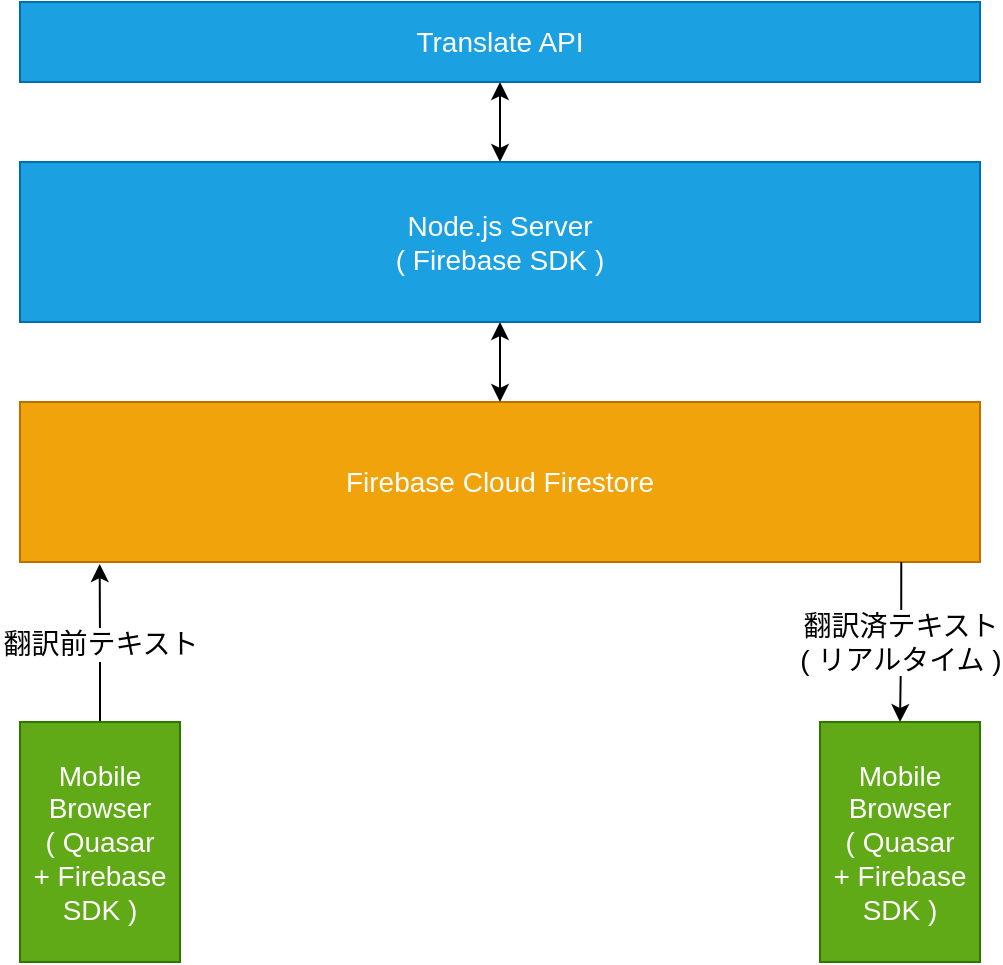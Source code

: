 <mxfile version="13.1.3">
    <diagram id="6hGFLwfOUW9BJ-s0fimq" name="Page-1">
        <mxGraphModel dx="768" dy="739" grid="1" gridSize="10" guides="1" tooltips="1" connect="1" arrows="1" fold="1" page="1" pageScale="1" pageWidth="827" pageHeight="1169" math="0" shadow="0">
            <root>
                <mxCell id="0"/>
                <mxCell id="1" parent="0"/>
                <mxCell id="8" value="翻訳前テキスト" style="edgeStyle=orthogonalEdgeStyle;rounded=0;orthogonalLoop=1;jettySize=auto;html=1;exitX=0.5;exitY=0;exitDx=0;exitDy=0;entryX=0.083;entryY=1.013;entryDx=0;entryDy=0;entryPerimeter=0;fontSize=14;" edge="1" parent="1" source="2" target="4">
                    <mxGeometry relative="1" as="geometry"/>
                </mxCell>
                <mxCell id="2" value="Mobile&lt;br style=&quot;font-size: 14px;&quot;&gt;Browser&lt;br style=&quot;font-size: 14px;&quot;&gt;( Quasar&lt;br style=&quot;font-size: 14px;&quot;&gt;+ Firebase SDK )" style="rounded=0;whiteSpace=wrap;html=1;fillColor=#60a917;strokeColor=#2D7600;fontColor=#ffffff;fontSize=14;" vertex="1" parent="1">
                    <mxGeometry x="160" y="520" width="80" height="120" as="geometry"/>
                </mxCell>
                <mxCell id="3" value="Mobile&lt;br style=&quot;font-size: 14px;&quot;&gt;Browser&lt;br style=&quot;font-size: 14px;&quot;&gt;( Quasar&lt;br style=&quot;font-size: 14px;&quot;&gt;+ Firebase SDK )" style="rounded=0;whiteSpace=wrap;html=1;fillColor=#60a917;strokeColor=#2D7600;fontColor=#ffffff;fontSize=14;" vertex="1" parent="1">
                    <mxGeometry x="560" y="520" width="80" height="120" as="geometry"/>
                </mxCell>
                <mxCell id="4" value="Firebase Cloud Firestore" style="rounded=0;whiteSpace=wrap;html=1;fillColor=#f0a30a;strokeColor=#BD7000;fontColor=#ffffff;fontSize=14;" vertex="1" parent="1">
                    <mxGeometry x="160" y="360" width="480" height="80" as="geometry"/>
                </mxCell>
                <mxCell id="5" value="Node.js Server&lt;br style=&quot;font-size: 14px;&quot;&gt;( Firebase SDK )" style="rounded=0;whiteSpace=wrap;html=1;fillColor=#1ba1e2;strokeColor=#006EAF;fontColor=#ffffff;fontSize=14;" vertex="1" parent="1">
                    <mxGeometry x="160" y="240" width="480" height="80" as="geometry"/>
                </mxCell>
                <mxCell id="6" value="Translate API" style="rounded=0;whiteSpace=wrap;html=1;fillColor=#1ba1e2;strokeColor=#006EAF;fontColor=#ffffff;fontSize=14;" vertex="1" parent="1">
                    <mxGeometry x="160" y="160" width="480" height="40" as="geometry"/>
                </mxCell>
                <mxCell id="9" value="翻訳済テキスト&lt;br&gt;( リアルタイム )" style="edgeStyle=orthogonalEdgeStyle;rounded=0;orthogonalLoop=1;jettySize=auto;html=1;exitX=0.918;exitY=1;exitDx=0;exitDy=0;entryX=0.5;entryY=0;entryDx=0;entryDy=0;fontSize=14;exitPerimeter=0;" edge="1" parent="1" source="4" target="3">
                    <mxGeometry relative="1" as="geometry">
                        <mxPoint x="210" y="530" as="sourcePoint"/>
                        <mxPoint x="209.84" y="451.04" as="targetPoint"/>
                    </mxGeometry>
                </mxCell>
                <mxCell id="10" value="" style="endArrow=classic;startArrow=classic;html=1;fontSize=14;entryX=0.5;entryY=1;entryDx=0;entryDy=0;exitX=0.5;exitY=0;exitDx=0;exitDy=0;" edge="1" parent="1" source="5" target="6">
                    <mxGeometry width="50" height="50" relative="1" as="geometry">
                        <mxPoint x="370" y="280" as="sourcePoint"/>
                        <mxPoint x="420" y="230" as="targetPoint"/>
                    </mxGeometry>
                </mxCell>
                <mxCell id="11" value="" style="endArrow=classic;startArrow=classic;html=1;fontSize=14;entryX=0.5;entryY=1;entryDx=0;entryDy=0;exitX=0.5;exitY=0;exitDx=0;exitDy=0;" edge="1" parent="1" source="4" target="5">
                    <mxGeometry width="50" height="50" relative="1" as="geometry">
                        <mxPoint x="410" y="250" as="sourcePoint"/>
                        <mxPoint x="410" y="210" as="targetPoint"/>
                    </mxGeometry>
                </mxCell>
            </root>
        </mxGraphModel>
    </diagram>
</mxfile>